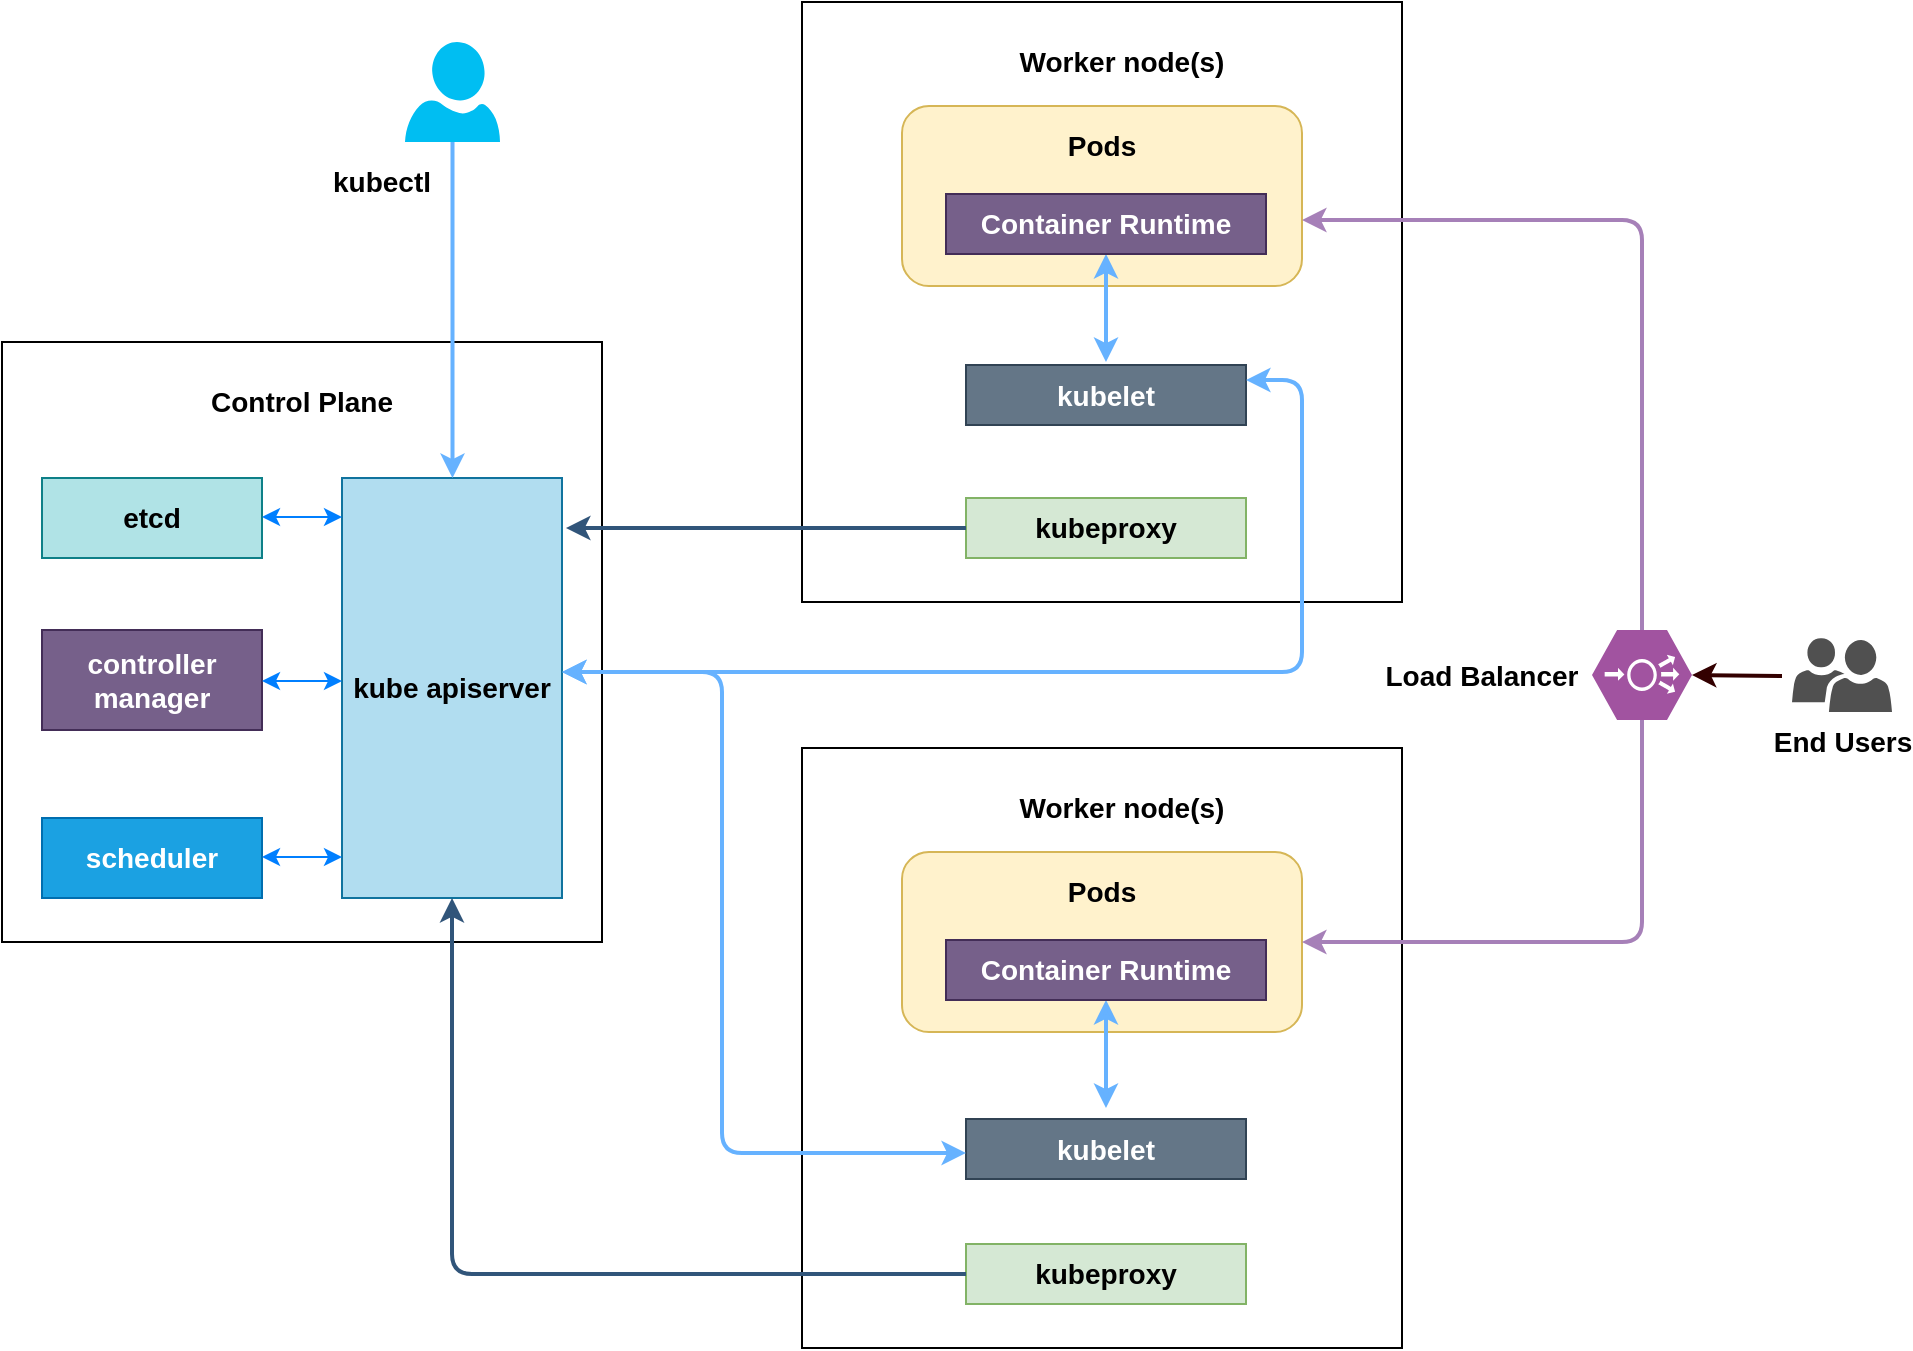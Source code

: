<mxfile version="11.1.4" type="github"><diagram id="nmprgeCxCiTQTVCvNjJw" name="Page-1"><mxGraphModel dx="1422" dy="901" grid="1" gridSize="10" guides="1" tooltips="1" connect="1" arrows="1" fold="1" page="1" pageScale="1" pageWidth="850" pageHeight="1100" math="0" shadow="0"><root><mxCell id="0"/><mxCell id="1" parent="0"/><mxCell id="C8-O1o5_35Hf0f1egwfV-7" value="" style="whiteSpace=wrap;html=1;aspect=fixed;fontSize=14;" vertex="1" parent="1"><mxGeometry y="217" width="300" height="300" as="geometry"/></mxCell><mxCell id="C8-O1o5_35Hf0f1egwfV-1" value="etcd" style="rounded=0;whiteSpace=wrap;html=1;fontStyle=1;fontSize=14;fillColor=#b0e3e6;strokeColor=#0e8088;" vertex="1" parent="1"><mxGeometry x="20" y="285" width="110" height="40" as="geometry"/></mxCell><mxCell id="C8-O1o5_35Hf0f1egwfV-2" value="controller manager" style="rounded=0;whiteSpace=wrap;html=1;fontStyle=1;fontSize=14;verticalAlign=middle;fillColor=#76608a;strokeColor=#432D57;fontColor=#ffffff;" vertex="1" parent="1"><mxGeometry x="20" y="361" width="110" height="50" as="geometry"/></mxCell><mxCell id="C8-O1o5_35Hf0f1egwfV-3" value="scheduler" style="rounded=0;whiteSpace=wrap;html=1;fontStyle=1;fontSize=14;fillColor=#1ba1e2;strokeColor=#006EAF;fontColor=#ffffff;" vertex="1" parent="1"><mxGeometry x="20" y="455" width="110" height="40" as="geometry"/></mxCell><mxCell id="C8-O1o5_35Hf0f1egwfV-4" value="kube apiserver" style="rounded=0;whiteSpace=wrap;html=1;fontSize=14;fontStyle=1;fillColor=#b1ddf0;strokeColor=#10739e;" vertex="1" parent="1"><mxGeometry x="170" y="285" width="110" height="210" as="geometry"/></mxCell><mxCell id="C8-O1o5_35Hf0f1egwfV-8" value="Control Plane" style="text;html=1;strokeColor=none;fillColor=none;align=center;verticalAlign=middle;whiteSpace=wrap;rounded=0;fontSize=14;fontStyle=1" vertex="1" parent="1"><mxGeometry x="35" y="237" width="230" height="20" as="geometry"/></mxCell><mxCell id="C8-O1o5_35Hf0f1egwfV-10" value="" style="whiteSpace=wrap;html=1;aspect=fixed;fontSize=14;" vertex="1" parent="1"><mxGeometry x="400" y="47" width="300" height="300" as="geometry"/></mxCell><mxCell id="C8-O1o5_35Hf0f1egwfV-11" value="&lt;div&gt;&lt;b&gt;&lt;br&gt;&lt;/b&gt;&lt;/div&gt;&lt;div&gt;&lt;b&gt;Pods&lt;/b&gt;&lt;/div&gt;&lt;div&gt;&lt;b&gt;&lt;br&gt;&lt;/b&gt;&lt;/div&gt;&lt;div&gt;&lt;b&gt;&lt;br&gt;&lt;/b&gt;&lt;/div&gt;&lt;div&gt;&lt;b&gt;&lt;br&gt;&lt;/b&gt;&lt;/div&gt;&lt;div&gt;&lt;b&gt;&lt;br&gt;&lt;/b&gt;&lt;/div&gt;" style="rounded=1;whiteSpace=wrap;html=1;fontSize=14;fillColor=#fff2cc;strokeColor=#d6b656;" vertex="1" parent="1"><mxGeometry x="450" y="99" width="200" height="90" as="geometry"/></mxCell><mxCell id="C8-O1o5_35Hf0f1egwfV-12" value="Worker node(s)" style="text;html=1;strokeColor=none;fillColor=none;align=center;verticalAlign=middle;whiteSpace=wrap;rounded=0;fontSize=14;fontStyle=1" vertex="1" parent="1"><mxGeometry x="445" y="67" width="230" height="20" as="geometry"/></mxCell><mxCell id="C8-O1o5_35Hf0f1egwfV-13" value="kubeproxy" style="rounded=0;whiteSpace=wrap;html=1;fontSize=14;fillColor=#d5e8d4;strokeColor=#82b366;fontStyle=1" vertex="1" parent="1"><mxGeometry x="482" y="295" width="140" height="30" as="geometry"/></mxCell><mxCell id="C8-O1o5_35Hf0f1egwfV-46" value="" style="edgeStyle=orthogonalEdgeStyle;rounded=0;orthogonalLoop=1;jettySize=auto;html=1;startArrow=classic;startFill=1;endArrow=classic;endFill=1;strokeColor=#66B2FF;strokeWidth=2;fontSize=14;" edge="1" parent="1" source="C8-O1o5_35Hf0f1egwfV-14"><mxGeometry relative="1" as="geometry"><mxPoint x="552" y="227" as="targetPoint"/></mxGeometry></mxCell><mxCell id="C8-O1o5_35Hf0f1egwfV-14" value="Container Runtime" style="rounded=0;whiteSpace=wrap;html=1;fontSize=14;fontStyle=1;fillColor=#76608a;strokeColor=#432D57;fontColor=#ffffff;" vertex="1" parent="1"><mxGeometry x="472" y="143" width="160" height="30" as="geometry"/></mxCell><mxCell id="C8-O1o5_35Hf0f1egwfV-24" value="" style="edgeStyle=orthogonalEdgeStyle;rounded=0;orthogonalLoop=1;jettySize=auto;html=1;fontSize=14;strokeWidth=2;strokeColor=#66B2FF;" edge="1" parent="1" source="C8-O1o5_35Hf0f1egwfV-20" target="C8-O1o5_35Hf0f1egwfV-4"><mxGeometry relative="1" as="geometry"><mxPoint x="250.25" y="197" as="targetPoint"/><Array as="points"><mxPoint x="225" y="157"/><mxPoint x="225" y="157"/></Array></mxGeometry></mxCell><mxCell id="C8-O1o5_35Hf0f1egwfV-20" value="" style="verticalLabelPosition=bottom;html=1;verticalAlign=top;align=center;strokeColor=none;fillColor=#00BEF2;shape=mxgraph.azure.user;fontSize=14;fontStyle=1" vertex="1" parent="1"><mxGeometry x="201.5" y="67" width="47.5" height="50" as="geometry"/></mxCell><mxCell id="C8-O1o5_35Hf0f1egwfV-25" value="kubectl" style="text;html=1;strokeColor=none;fillColor=none;align=center;verticalAlign=middle;whiteSpace=wrap;rounded=0;fontSize=14;fontStyle=1" vertex="1" parent="1"><mxGeometry x="170" y="127" width="40" height="20" as="geometry"/></mxCell><mxCell id="C8-O1o5_35Hf0f1egwfV-27" value="" style="endArrow=classic;startArrow=classic;html=1;fontSize=14;fontStyle=1;labelBorderColor=#000000;strokeWidth=1;strokeColor=#007FFF;" edge="1" parent="1"><mxGeometry width="50" height="50" relative="1" as="geometry"><mxPoint x="130" y="304.5" as="sourcePoint"/><mxPoint x="170" y="304.5" as="targetPoint"/></mxGeometry></mxCell><mxCell id="C8-O1o5_35Hf0f1egwfV-28" value="" style="endArrow=classic;startArrow=classic;html=1;fontSize=14;fontStyle=1;labelBorderColor=#000000;strokeWidth=1;strokeColor=#007FFF;" edge="1" parent="1"><mxGeometry width="50" height="50" relative="1" as="geometry"><mxPoint x="130" y="386.5" as="sourcePoint"/><mxPoint x="170" y="386.5" as="targetPoint"/></mxGeometry></mxCell><mxCell id="C8-O1o5_35Hf0f1egwfV-31" value="" style="endArrow=classic;startArrow=classic;html=1;fontSize=14;fontStyle=1;labelBorderColor=#000000;strokeWidth=1;strokeColor=#007FFF;" edge="1" parent="1"><mxGeometry width="50" height="50" relative="1" as="geometry"><mxPoint x="130" y="474.5" as="sourcePoint"/><mxPoint x="170" y="474.5" as="targetPoint"/></mxGeometry></mxCell><mxCell id="C8-O1o5_35Hf0f1egwfV-44" value="kubelet" style="rounded=0;whiteSpace=wrap;html=1;fontSize=14;fillColor=#647687;strokeColor=#314354;fontColor=#ffffff;fontStyle=1" vertex="1" parent="1"><mxGeometry x="482" y="228.5" width="140" height="30" as="geometry"/></mxCell><mxCell id="C8-O1o5_35Hf0f1egwfV-60" value="" style="whiteSpace=wrap;html=1;aspect=fixed;fontSize=14;" vertex="1" parent="1"><mxGeometry x="400" y="420" width="300" height="300" as="geometry"/></mxCell><mxCell id="C8-O1o5_35Hf0f1egwfV-61" value="&lt;div&gt;&lt;b&gt;&lt;br&gt;&lt;/b&gt;&lt;/div&gt;&lt;div&gt;&lt;b&gt;Pods&lt;/b&gt;&lt;/div&gt;&lt;div&gt;&lt;b&gt;&lt;br&gt;&lt;/b&gt;&lt;/div&gt;&lt;div&gt;&lt;b&gt;&lt;br&gt;&lt;/b&gt;&lt;/div&gt;&lt;div&gt;&lt;b&gt;&lt;br&gt;&lt;/b&gt;&lt;/div&gt;&lt;div&gt;&lt;b&gt;&lt;br&gt;&lt;/b&gt;&lt;/div&gt;" style="rounded=1;whiteSpace=wrap;html=1;fontSize=14;fillColor=#fff2cc;strokeColor=#d6b656;" vertex="1" parent="1"><mxGeometry x="450" y="472" width="200" height="90" as="geometry"/></mxCell><mxCell id="C8-O1o5_35Hf0f1egwfV-62" value="Worker node(s)" style="text;html=1;strokeColor=none;fillColor=none;align=center;verticalAlign=middle;whiteSpace=wrap;rounded=0;fontSize=14;fontStyle=1" vertex="1" parent="1"><mxGeometry x="445" y="440" width="230" height="20" as="geometry"/></mxCell><mxCell id="C8-O1o5_35Hf0f1egwfV-63" value="kubeproxy" style="rounded=0;whiteSpace=wrap;html=1;fontSize=14;fillColor=#d5e8d4;strokeColor=#82b366;fontStyle=1" vertex="1" parent="1"><mxGeometry x="482" y="668" width="140" height="30" as="geometry"/></mxCell><mxCell id="C8-O1o5_35Hf0f1egwfV-64" value="" style="edgeStyle=orthogonalEdgeStyle;rounded=0;orthogonalLoop=1;jettySize=auto;html=1;startArrow=classic;startFill=1;endArrow=classic;endFill=1;strokeColor=#66B2FF;strokeWidth=2;fontSize=14;" edge="1" parent="1" source="C8-O1o5_35Hf0f1egwfV-65"><mxGeometry relative="1" as="geometry"><mxPoint x="552" y="600" as="targetPoint"/></mxGeometry></mxCell><mxCell id="C8-O1o5_35Hf0f1egwfV-65" value="Container Runtime" style="rounded=0;whiteSpace=wrap;html=1;fontSize=14;fontStyle=1;fillColor=#76608a;strokeColor=#432D57;fontColor=#ffffff;" vertex="1" parent="1"><mxGeometry x="472" y="516" width="160" height="30" as="geometry"/></mxCell><mxCell id="C8-O1o5_35Hf0f1egwfV-66" value="kubelet" style="rounded=0;whiteSpace=wrap;html=1;fontSize=14;fillColor=#647687;strokeColor=#314354;fontColor=#ffffff;fontStyle=1" vertex="1" parent="1"><mxGeometry x="482" y="605.5" width="140" height="30" as="geometry"/></mxCell><mxCell id="C8-O1o5_35Hf0f1egwfV-70" value="" style="endArrow=classic;startArrow=classic;html=1;strokeColor=#66B2FF;strokeWidth=2;fontSize=14;entryX=1;entryY=0.5;entryDx=0;entryDy=0;exitX=1;exitY=0.5;exitDx=0;exitDy=0;edgeStyle=orthogonalEdgeStyle;" edge="1" parent="1"><mxGeometry width="50" height="50" relative="1" as="geometry"><mxPoint x="280" y="382" as="sourcePoint"/><mxPoint x="622" y="236" as="targetPoint"/><Array as="points"><mxPoint x="650" y="382"/><mxPoint x="650" y="236"/></Array></mxGeometry></mxCell><mxCell id="C8-O1o5_35Hf0f1egwfV-72" value="" style="endArrow=classic;html=1;strokeColor=#31557A;strokeWidth=2;fontSize=14;exitX=0;exitY=0.5;exitDx=0;exitDy=0;entryX=1.018;entryY=0.119;entryDx=0;entryDy=0;entryPerimeter=0;" edge="1" parent="1" source="C8-O1o5_35Hf0f1egwfV-13" target="C8-O1o5_35Hf0f1egwfV-4"><mxGeometry width="50" height="50" relative="1" as="geometry"><mxPoint x="30" y="790" as="sourcePoint"/><mxPoint x="80" y="740" as="targetPoint"/></mxGeometry></mxCell><mxCell id="C8-O1o5_35Hf0f1egwfV-73" value="" style="endArrow=classic;html=1;strokeColor=#31557A;strokeWidth=2;fontSize=14;exitX=0;exitY=0.5;exitDx=0;exitDy=0;edgeStyle=orthogonalEdgeStyle;" edge="1" parent="1" source="C8-O1o5_35Hf0f1egwfV-63" target="C8-O1o5_35Hf0f1egwfV-4"><mxGeometry width="50" height="50" relative="1" as="geometry"><mxPoint x="492" y="327.5" as="sourcePoint"/><mxPoint x="320" y="380.5" as="targetPoint"/></mxGeometry></mxCell><mxCell id="C8-O1o5_35Hf0f1egwfV-76" value="" style="endArrow=classic;startArrow=classic;html=1;strokeColor=#66B2FF;strokeWidth=2;fontSize=14;entryX=0;entryY=0.75;entryDx=0;entryDy=0;edgeStyle=orthogonalEdgeStyle;" edge="1" parent="1"><mxGeometry width="50" height="50" relative="1" as="geometry"><mxPoint x="280" y="382" as="sourcePoint"/><mxPoint x="482" y="622.5" as="targetPoint"/><Array as="points"><mxPoint x="360" y="382"/><mxPoint x="360" y="623"/></Array></mxGeometry></mxCell><mxCell id="C8-O1o5_35Hf0f1egwfV-77" value="" style="verticalLabelPosition=bottom;html=1;fillColor=#A153A0;verticalAlign=top;pointerEvents=1;align=center;points=[[0.25,0,0],[0.5,0,0],[0.75,0,0],[1,0.5,0],[0.75,1,0],[0.5,1,0],[0.25,1,0],[0,0.5,0],[0.125,0.25,0],[0.125,0.75,0],[0.875,0.25,0],[0.875,0.75,0]];shape=mxgraph.cisco_safe.design.load_balancer;dashed=1;fontSize=14;rotation=0;" vertex="1" parent="1"><mxGeometry x="795" y="361" width="50" height="45" as="geometry"/></mxCell><mxCell id="C8-O1o5_35Hf0f1egwfV-78" value="" style="endArrow=classic;html=1;strokeColor=#A680B8;strokeWidth=2;fontSize=14;exitX=0.5;exitY=0;exitDx=0;exitDy=0;exitPerimeter=0;entryX=1;entryY=0.633;entryDx=0;entryDy=0;entryPerimeter=0;edgeStyle=orthogonalEdgeStyle;" edge="1" parent="1" source="C8-O1o5_35Hf0f1egwfV-77" target="C8-O1o5_35Hf0f1egwfV-11"><mxGeometry width="50" height="50" relative="1" as="geometry"><mxPoint x="810" y="320" as="sourcePoint"/><mxPoint x="720" y="100" as="targetPoint"/></mxGeometry></mxCell><mxCell id="C8-O1o5_35Hf0f1egwfV-79" value="" style="endArrow=classic;html=1;strokeColor=#A680B8;strokeWidth=2;fontSize=14;exitX=0.5;exitY=1;exitDx=0;exitDy=0;exitPerimeter=0;entryX=1;entryY=0.5;entryDx=0;entryDy=0;edgeStyle=orthogonalEdgeStyle;" edge="1" parent="1" source="C8-O1o5_35Hf0f1egwfV-77" target="C8-O1o5_35Hf0f1egwfV-61"><mxGeometry width="50" height="50" relative="1" as="geometry"><mxPoint x="10" y="790" as="sourcePoint"/><mxPoint x="60" y="740" as="targetPoint"/></mxGeometry></mxCell><mxCell id="C8-O1o5_35Hf0f1egwfV-80" value="&lt;b&gt;&lt;span style=&quot;background-color: rgb(255 , 255 , 255)&quot;&gt;Load Balancer&lt;br&gt;&lt;/span&gt;&lt;/b&gt;" style="text;html=1;strokeColor=none;fillColor=none;align=center;verticalAlign=middle;whiteSpace=wrap;rounded=0;dashed=1;fontSize=14;" vertex="1" parent="1"><mxGeometry x="685" y="373.5" width="110" height="20" as="geometry"/></mxCell><mxCell id="C8-O1o5_35Hf0f1egwfV-81" value="&lt;b&gt;End Users&lt;br&gt;&lt;/b&gt;" style="pointerEvents=1;shadow=0;dashed=0;html=1;strokeColor=none;labelPosition=center;verticalLabelPosition=bottom;verticalAlign=top;align=center;shape=mxgraph.mscae.intune.user_group;fillColor=#505050;fontSize=14;" vertex="1" parent="1"><mxGeometry x="895" y="365" width="50" height="37" as="geometry"/></mxCell><mxCell id="C8-O1o5_35Hf0f1egwfV-82" value="" style="endArrow=classic;html=1;strokeColor=#330000;strokeWidth=2;fontSize=14;entryX=1;entryY=0.5;entryDx=0;entryDy=0;entryPerimeter=0;" edge="1" parent="1" target="C8-O1o5_35Hf0f1egwfV-77"><mxGeometry width="50" height="50" relative="1" as="geometry"><mxPoint x="890" y="384" as="sourcePoint"/><mxPoint x="60" y="740" as="targetPoint"/></mxGeometry></mxCell></root></mxGraphModel></diagram></mxfile>